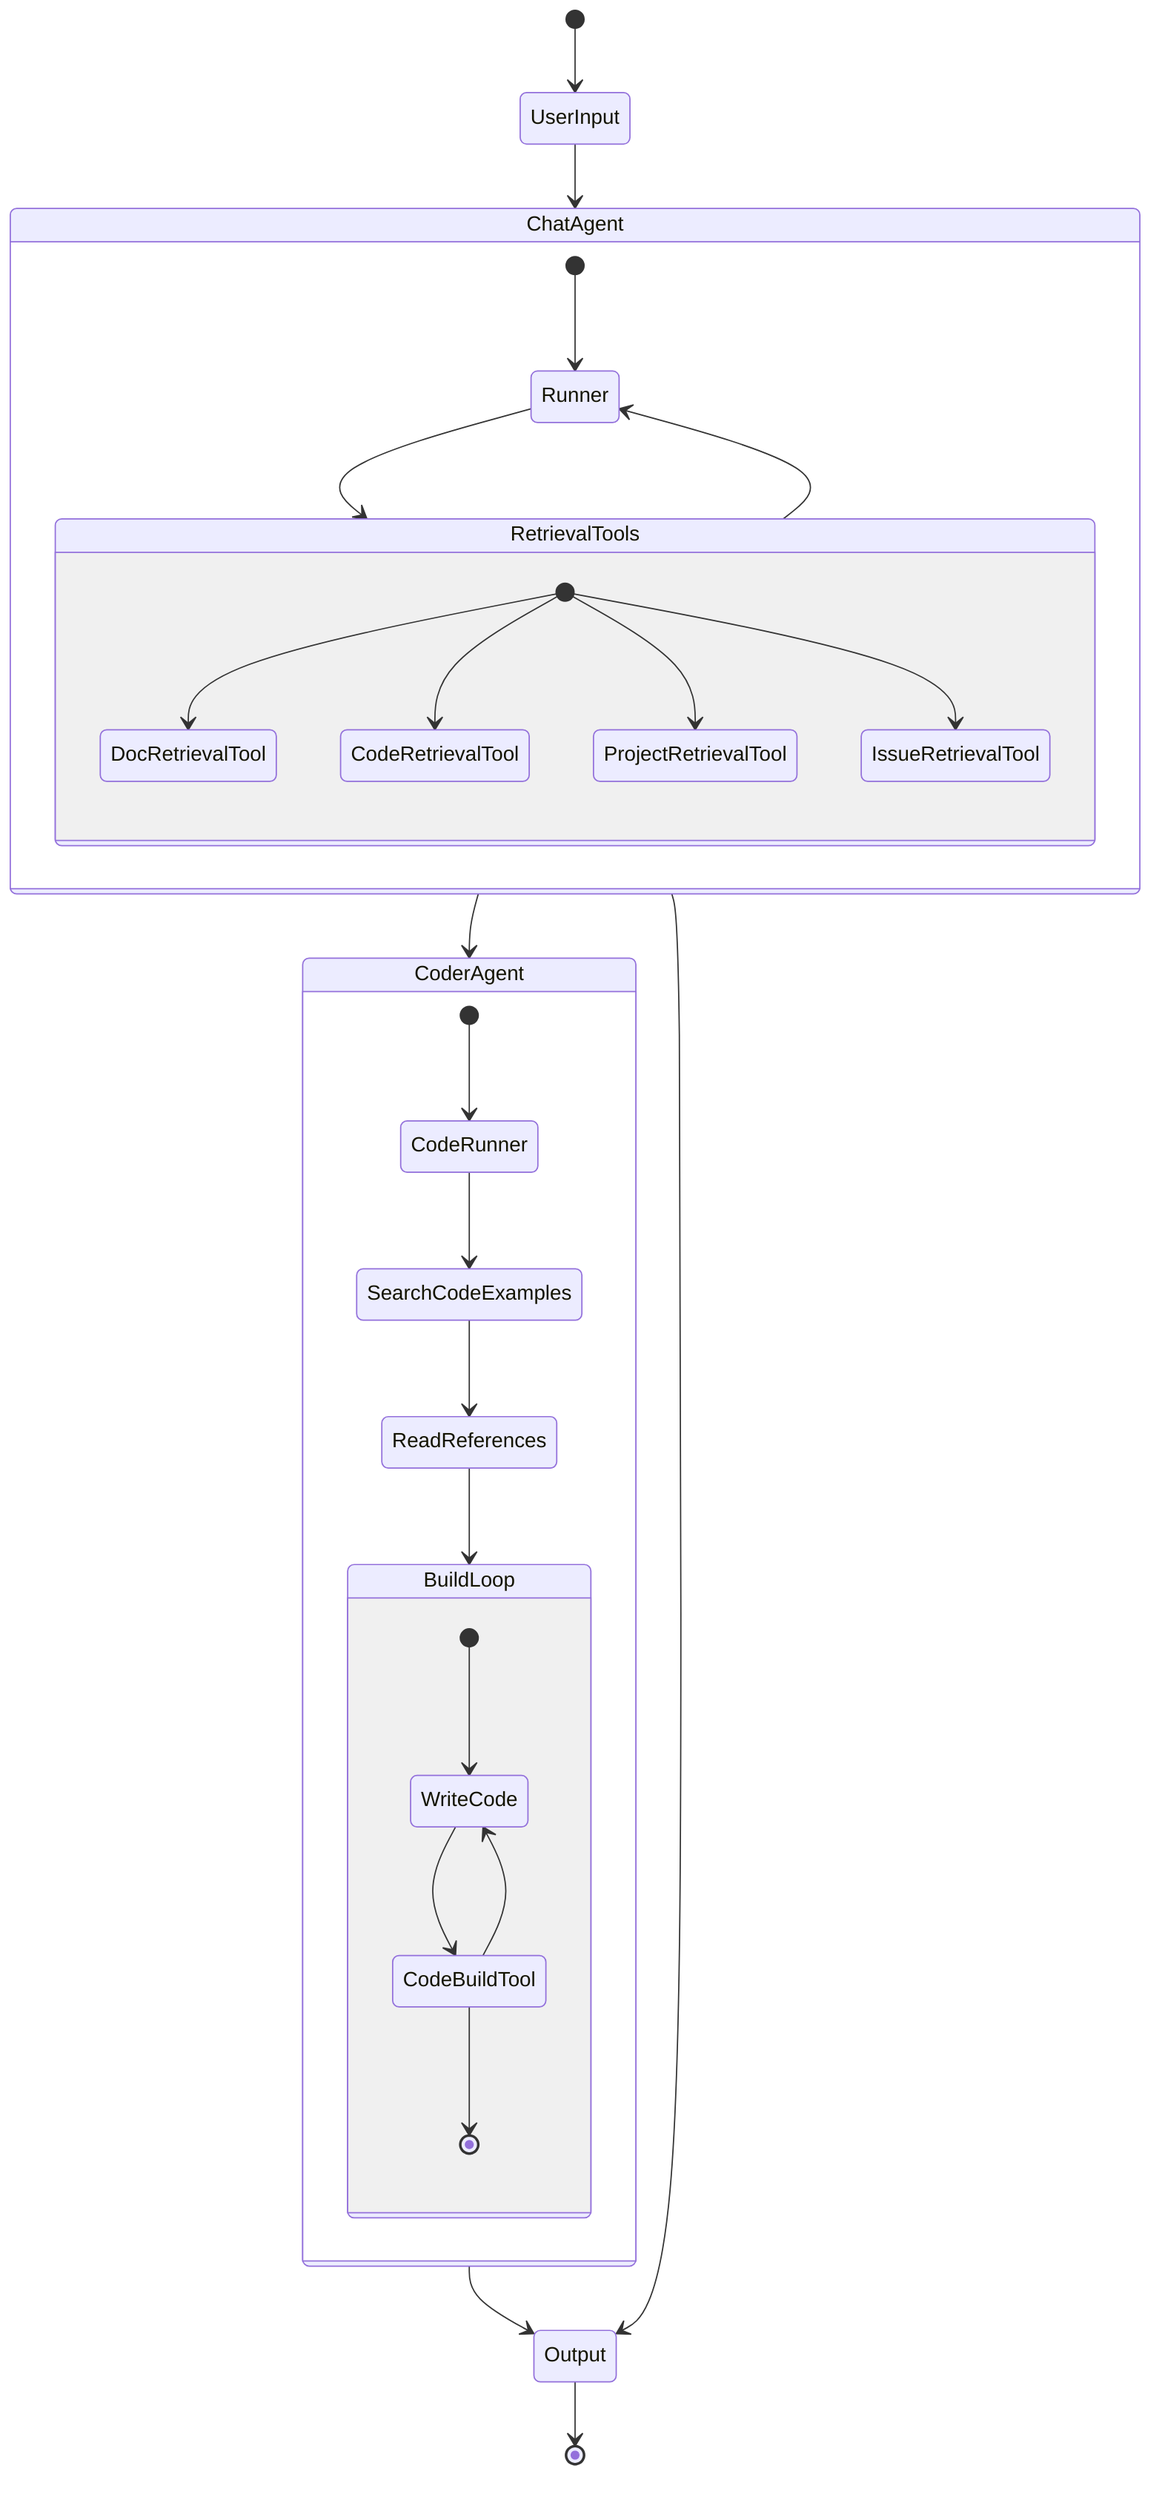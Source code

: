 stateDiagram-v2
    [*] --> UserInput
    UserInput --> ChatAgent
    
    state ChatAgent {
        [*]  -->  Runner
        state RetrievalTools {
            state DocRetrievalTool
            state CodeRetrievalTool
            state ProjectRetrievalTool
            state IssueRetrievalTool
            [*] --> DocRetrievalTool
            [*] --> CodeRetrievalTool
            [*] --> ProjectRetrievalTool
            [*] --> IssueRetrievalTool
        }
        Runner --> RetrievalTools
        RetrievalTools --> Runner
    }

    state CoderAgent {
        [*] --> CodeRunner
        CodeRunner --> SearchCodeExamples
        SearchCodeExamples --> ReadReferences
        ReadReferences --> BuildLoop
        state BuildLoop {
            state WriteCode
            state CodeBuildTool
            [*] --> WriteCode
            WriteCode --> CodeBuildTool
            CodeBuildTool --> WriteCode
            CodeBuildTool --> [*]
        }
    }
    ChatAgent --> CoderAgent
    CoderAgent --> Output
    ChatAgent --> Output
    

    Output --> [*]